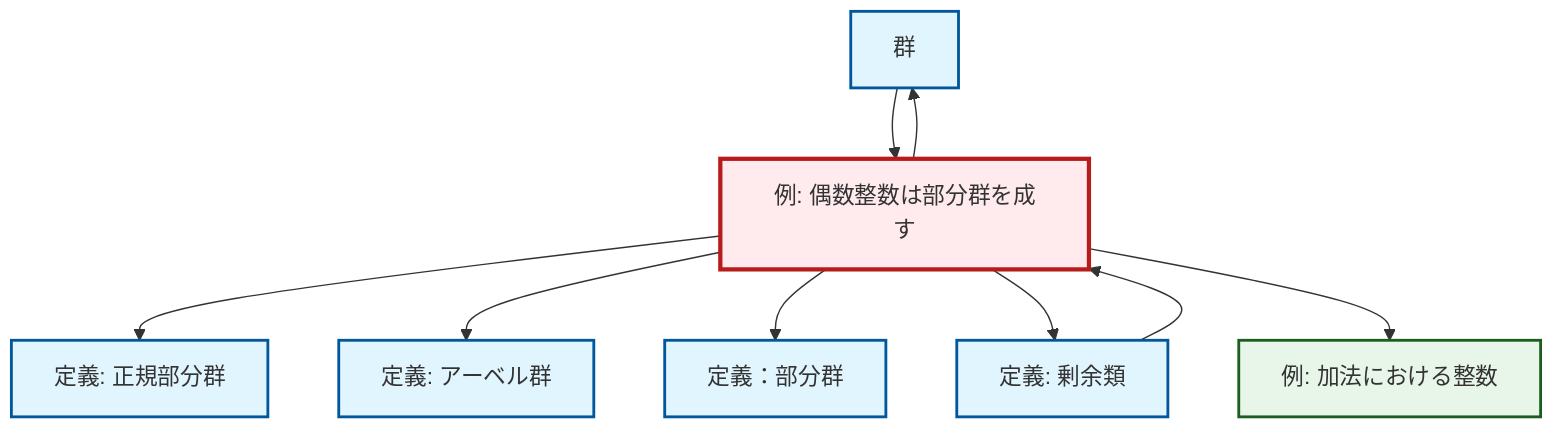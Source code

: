 graph TD
    classDef definition fill:#e1f5fe,stroke:#01579b,stroke-width:2px
    classDef theorem fill:#f3e5f5,stroke:#4a148c,stroke-width:2px
    classDef axiom fill:#fff3e0,stroke:#e65100,stroke-width:2px
    classDef example fill:#e8f5e9,stroke:#1b5e20,stroke-width:2px
    classDef current fill:#ffebee,stroke:#b71c1c,stroke-width:3px
    def-group["群"]:::definition
    def-subgroup["定義：部分群"]:::definition
    def-abelian-group["定義: アーベル群"]:::definition
    def-normal-subgroup["定義: 正規部分群"]:::definition
    def-coset["定義: 剰余類"]:::definition
    ex-integers-addition["例: 加法における整数"]:::example
    ex-even-integers-subgroup["例: 偶数整数は部分群を成す"]:::example
    ex-even-integers-subgroup --> def-normal-subgroup
    ex-even-integers-subgroup --> def-abelian-group
    def-coset --> ex-even-integers-subgroup
    ex-even-integers-subgroup --> def-group
    ex-even-integers-subgroup --> def-subgroup
    def-group --> ex-even-integers-subgroup
    ex-even-integers-subgroup --> def-coset
    ex-even-integers-subgroup --> ex-integers-addition
    class ex-even-integers-subgroup current